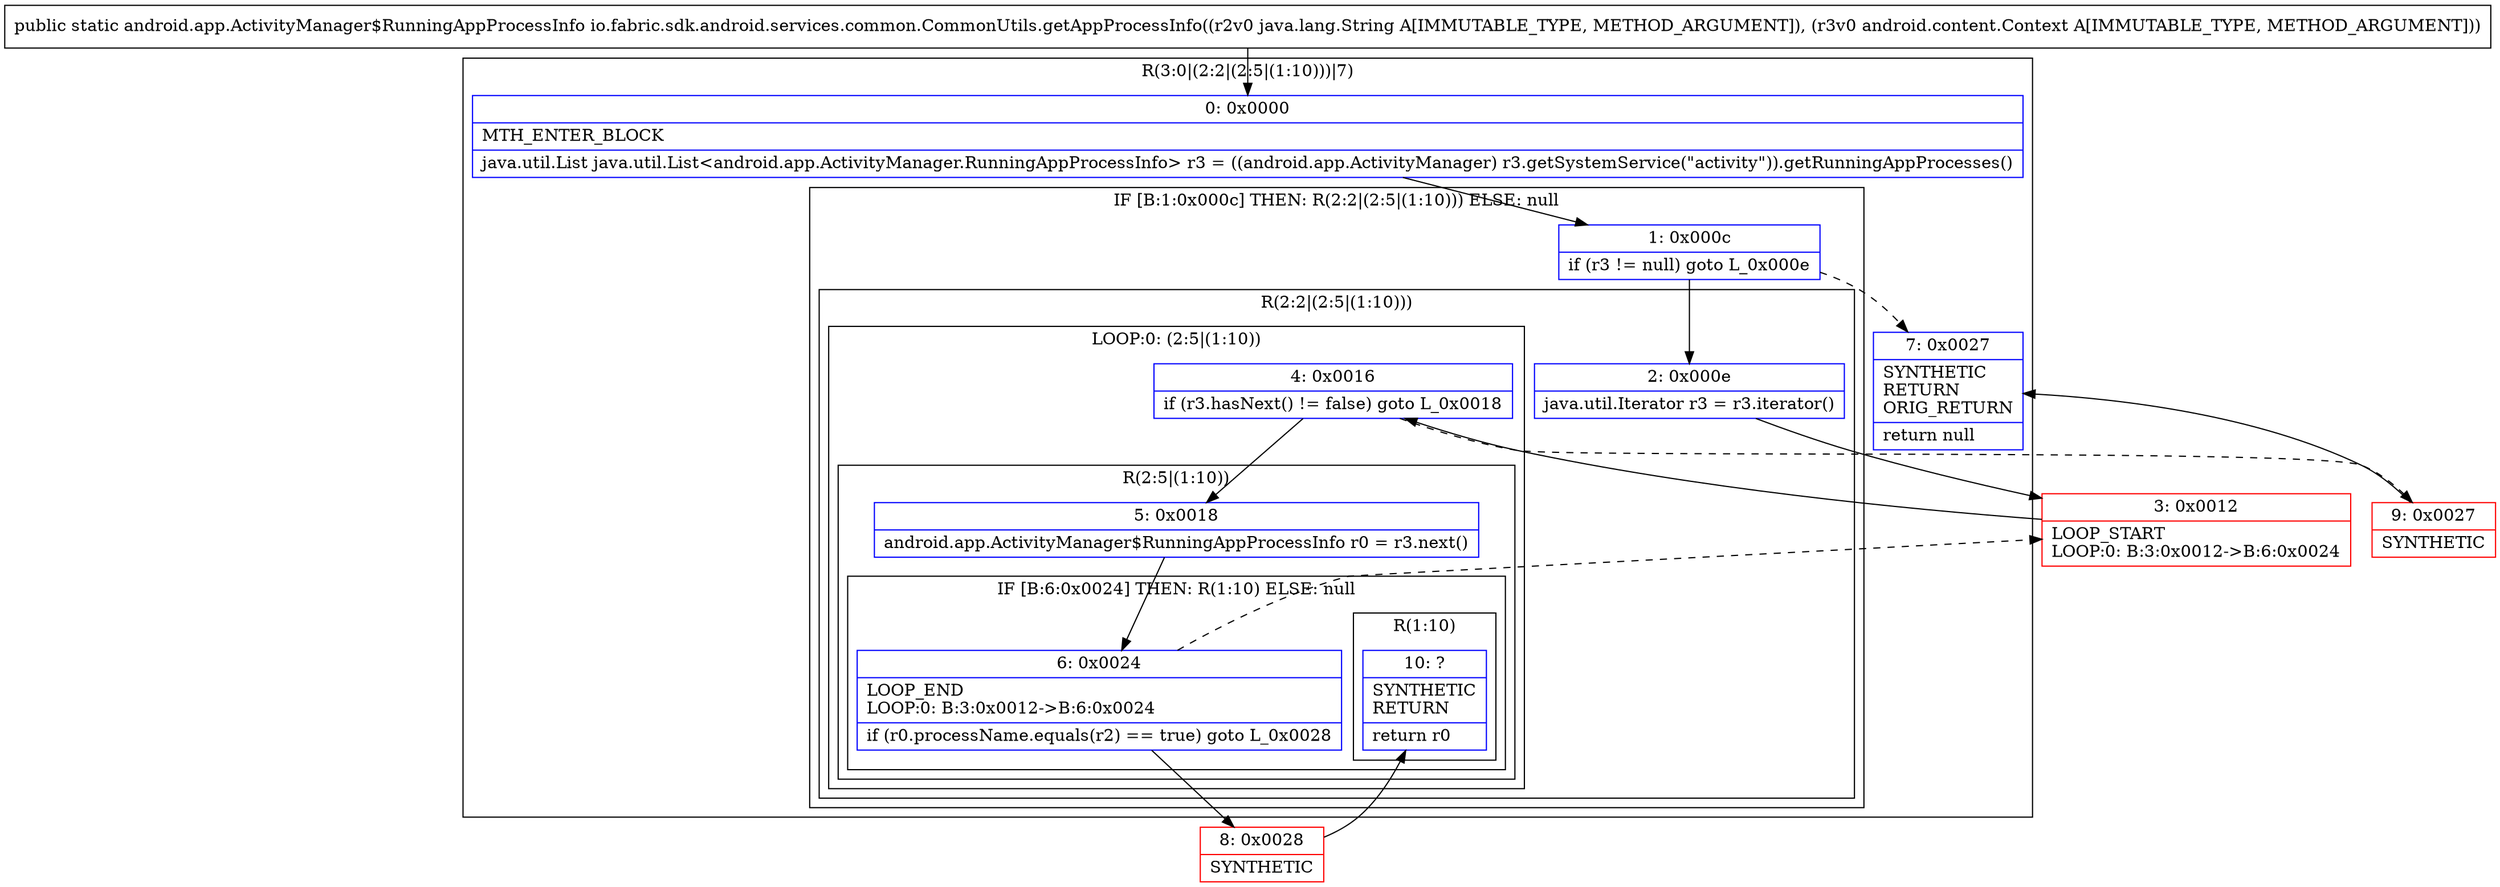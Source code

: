 digraph "CFG forio.fabric.sdk.android.services.common.CommonUtils.getAppProcessInfo(Ljava\/lang\/String;Landroid\/content\/Context;)Landroid\/app\/ActivityManager$RunningAppProcessInfo;" {
subgraph cluster_Region_1393479467 {
label = "R(3:0|(2:2|(2:5|(1:10)))|7)";
node [shape=record,color=blue];
Node_0 [shape=record,label="{0\:\ 0x0000|MTH_ENTER_BLOCK\l|java.util.List java.util.List\<android.app.ActivityManager.RunningAppProcessInfo\> r3 = ((android.app.ActivityManager) r3.getSystemService(\"activity\")).getRunningAppProcesses()\l}"];
subgraph cluster_IfRegion_1821996875 {
label = "IF [B:1:0x000c] THEN: R(2:2|(2:5|(1:10))) ELSE: null";
node [shape=record,color=blue];
Node_1 [shape=record,label="{1\:\ 0x000c|if (r3 != null) goto L_0x000e\l}"];
subgraph cluster_Region_1275907064 {
label = "R(2:2|(2:5|(1:10)))";
node [shape=record,color=blue];
Node_2 [shape=record,label="{2\:\ 0x000e|java.util.Iterator r3 = r3.iterator()\l}"];
subgraph cluster_LoopRegion_70761360 {
label = "LOOP:0: (2:5|(1:10))";
node [shape=record,color=blue];
Node_4 [shape=record,label="{4\:\ 0x0016|if (r3.hasNext() != false) goto L_0x0018\l}"];
subgraph cluster_Region_693012911 {
label = "R(2:5|(1:10))";
node [shape=record,color=blue];
Node_5 [shape=record,label="{5\:\ 0x0018|android.app.ActivityManager$RunningAppProcessInfo r0 = r3.next()\l}"];
subgraph cluster_IfRegion_1682436986 {
label = "IF [B:6:0x0024] THEN: R(1:10) ELSE: null";
node [shape=record,color=blue];
Node_6 [shape=record,label="{6\:\ 0x0024|LOOP_END\lLOOP:0: B:3:0x0012\-\>B:6:0x0024\l|if (r0.processName.equals(r2) == true) goto L_0x0028\l}"];
subgraph cluster_Region_1716352581 {
label = "R(1:10)";
node [shape=record,color=blue];
Node_10 [shape=record,label="{10\:\ ?|SYNTHETIC\lRETURN\l|return r0\l}"];
}
}
}
}
}
}
Node_7 [shape=record,label="{7\:\ 0x0027|SYNTHETIC\lRETURN\lORIG_RETURN\l|return null\l}"];
}
Node_3 [shape=record,color=red,label="{3\:\ 0x0012|LOOP_START\lLOOP:0: B:3:0x0012\-\>B:6:0x0024\l}"];
Node_8 [shape=record,color=red,label="{8\:\ 0x0028|SYNTHETIC\l}"];
Node_9 [shape=record,color=red,label="{9\:\ 0x0027|SYNTHETIC\l}"];
MethodNode[shape=record,label="{public static android.app.ActivityManager$RunningAppProcessInfo io.fabric.sdk.android.services.common.CommonUtils.getAppProcessInfo((r2v0 java.lang.String A[IMMUTABLE_TYPE, METHOD_ARGUMENT]), (r3v0 android.content.Context A[IMMUTABLE_TYPE, METHOD_ARGUMENT])) }"];
MethodNode -> Node_0;
Node_0 -> Node_1;
Node_1 -> Node_2;
Node_1 -> Node_7[style=dashed];
Node_2 -> Node_3;
Node_4 -> Node_5;
Node_4 -> Node_9[style=dashed];
Node_5 -> Node_6;
Node_6 -> Node_3[style=dashed];
Node_6 -> Node_8;
Node_3 -> Node_4;
Node_8 -> Node_10;
Node_9 -> Node_7;
}


